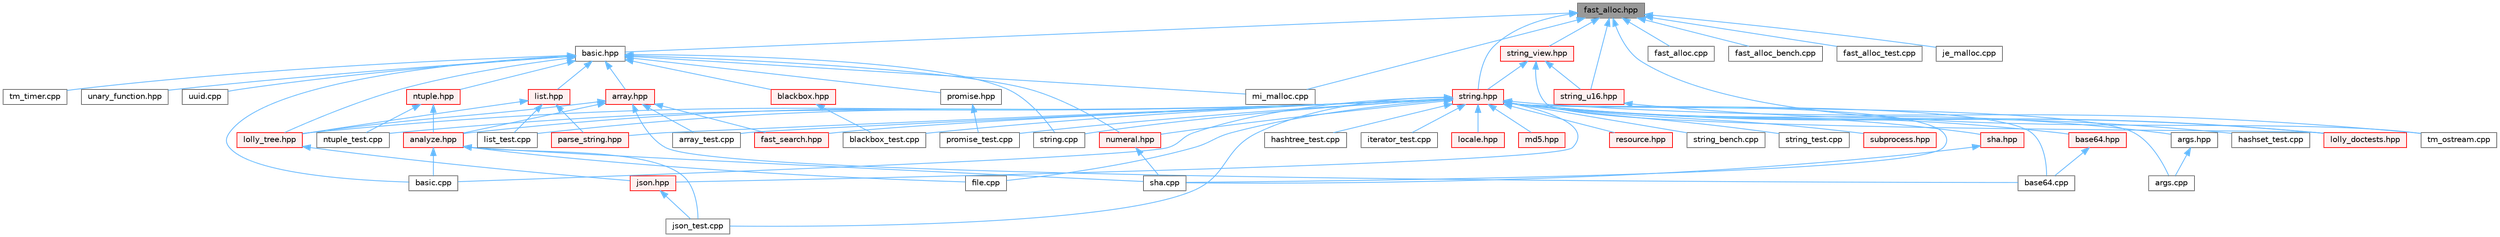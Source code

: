 digraph "fast_alloc.hpp"
{
 // LATEX_PDF_SIZE
  bgcolor="transparent";
  edge [fontname=Helvetica,fontsize=10,labelfontname=Helvetica,labelfontsize=10];
  node [fontname=Helvetica,fontsize=10,shape=box,height=0.2,width=0.4];
  Node1 [id="Node000001",label="fast_alloc.hpp",height=0.2,width=0.4,color="gray40", fillcolor="grey60", style="filled", fontcolor="black",tooltip=" "];
  Node1 -> Node2 [id="edge1_Node000001_Node000002",dir="back",color="steelblue1",style="solid",tooltip=" "];
  Node2 [id="Node000002",label="basic.hpp",height=0.2,width=0.4,color="grey40", fillcolor="white", style="filled",URL="$basic_8hpp.html",tooltip=" "];
  Node2 -> Node3 [id="edge2_Node000002_Node000003",dir="back",color="steelblue1",style="solid",tooltip=" "];
  Node3 [id="Node000003",label="array.hpp",height=0.2,width=0.4,color="red", fillcolor="#FFF0F0", style="filled",URL="$array_8hpp.html",tooltip=" "];
  Node3 -> Node4 [id="edge3_Node000003_Node000004",dir="back",color="steelblue1",style="solid",tooltip=" "];
  Node4 [id="Node000004",label="analyze.hpp",height=0.2,width=0.4,color="red", fillcolor="#FFF0F0", style="filled",URL="$analyze_8hpp.html",tooltip=" "];
  Node4 -> Node8 [id="edge4_Node000004_Node000008",dir="back",color="steelblue1",style="solid",tooltip=" "];
  Node8 [id="Node000008",label="basic.cpp",height=0.2,width=0.4,color="grey40", fillcolor="white", style="filled",URL="$basic_8cpp.html",tooltip=" "];
  Node4 -> Node10 [id="edge5_Node000004_Node000010",dir="back",color="steelblue1",style="solid",tooltip=" "];
  Node10 [id="Node000010",label="file.cpp",height=0.2,width=0.4,color="grey40", fillcolor="white", style="filled",URL="$file_8cpp.html",tooltip=" "];
  Node4 -> Node13 [id="edge6_Node000004_Node000013",dir="back",color="steelblue1",style="solid",tooltip=" "];
  Node13 [id="Node000013",label="json_test.cpp",height=0.2,width=0.4,color="grey40", fillcolor="white", style="filled",URL="$json__test_8cpp.html",tooltip=" "];
  Node4 -> Node18 [id="edge7_Node000004_Node000018",dir="back",color="steelblue1",style="solid",tooltip=" "];
  Node18 [id="Node000018",label="sha.cpp",height=0.2,width=0.4,color="grey40", fillcolor="white", style="filled",URL="$sha_8cpp.html",tooltip=" "];
  Node3 -> Node24 [id="edge8_Node000003_Node000024",dir="back",color="steelblue1",style="solid",tooltip=" "];
  Node24 [id="Node000024",label="array_test.cpp",height=0.2,width=0.4,color="grey40", fillcolor="white", style="filled",URL="$array__test_8cpp.html",tooltip=" "];
  Node3 -> Node25 [id="edge9_Node000003_Node000025",dir="back",color="steelblue1",style="solid",tooltip=" "];
  Node25 [id="Node000025",label="base64.cpp",height=0.2,width=0.4,color="grey40", fillcolor="white", style="filled",URL="$base64_8cpp.html",tooltip=" "];
  Node3 -> Node26 [id="edge10_Node000003_Node000026",dir="back",color="steelblue1",style="solid",tooltip=" "];
  Node26 [id="Node000026",label="fast_search.hpp",height=0.2,width=0.4,color="red", fillcolor="#FFF0F0", style="filled",URL="$fast__search_8hpp.html",tooltip=" "];
  Node3 -> Node28 [id="edge11_Node000003_Node000028",dir="back",color="steelblue1",style="solid",tooltip=" "];
  Node28 [id="Node000028",label="lolly_tree.hpp",height=0.2,width=0.4,color="red", fillcolor="#FFF0F0", style="filled",URL="$lolly__tree_8hpp.html",tooltip=" "];
  Node28 -> Node31 [id="edge12_Node000028_Node000031",dir="back",color="steelblue1",style="solid",tooltip=" "];
  Node31 [id="Node000031",label="json.hpp",height=0.2,width=0.4,color="red", fillcolor="#FFF0F0", style="filled",URL="$json_8hpp.html",tooltip=" "];
  Node31 -> Node13 [id="edge13_Node000031_Node000013",dir="back",color="steelblue1",style="solid",tooltip=" "];
  Node2 -> Node8 [id="edge14_Node000002_Node000008",dir="back",color="steelblue1",style="solid",tooltip=" "];
  Node2 -> Node88 [id="edge15_Node000002_Node000088",dir="back",color="steelblue1",style="solid",tooltip=" "];
  Node88 [id="Node000088",label="blackbox.hpp",height=0.2,width=0.4,color="red", fillcolor="#FFF0F0", style="filled",URL="$blackbox_8hpp.html",tooltip=" "];
  Node88 -> Node47 [id="edge16_Node000088_Node000047",dir="back",color="steelblue1",style="solid",tooltip=" "];
  Node47 [id="Node000047",label="blackbox_test.cpp",height=0.2,width=0.4,color="grey40", fillcolor="white", style="filled",URL="$blackbox__test_8cpp.html",tooltip=" "];
  Node2 -> Node89 [id="edge17_Node000002_Node000089",dir="back",color="steelblue1",style="solid",tooltip=" "];
  Node89 [id="Node000089",label="list.hpp",height=0.2,width=0.4,color="red", fillcolor="#FFF0F0", style="filled",URL="$list_8hpp.html",tooltip=" "];
  Node89 -> Node54 [id="edge18_Node000089_Node000054",dir="back",color="steelblue1",style="solid",tooltip=" "];
  Node54 [id="Node000054",label="list_test.cpp",height=0.2,width=0.4,color="grey40", fillcolor="white", style="filled",URL="$list__test_8cpp.html",tooltip=" "];
  Node89 -> Node28 [id="edge19_Node000089_Node000028",dir="back",color="steelblue1",style="solid",tooltip=" "];
  Node89 -> Node106 [id="edge20_Node000089_Node000106",dir="back",color="steelblue1",style="solid",tooltip=" "];
  Node106 [id="Node000106",label="parse_string.hpp",height=0.2,width=0.4,color="red", fillcolor="#FFF0F0", style="filled",URL="$parse__string_8hpp.html",tooltip=" "];
  Node2 -> Node28 [id="edge21_Node000002_Node000028",dir="back",color="steelblue1",style="solid",tooltip=" "];
  Node2 -> Node107 [id="edge22_Node000002_Node000107",dir="back",color="steelblue1",style="solid",tooltip=" "];
  Node107 [id="Node000107",label="mi_malloc.cpp",height=0.2,width=0.4,color="grey40", fillcolor="white", style="filled",URL="$mi__malloc_8cpp.html",tooltip=" "];
  Node2 -> Node108 [id="edge23_Node000002_Node000108",dir="back",color="steelblue1",style="solid",tooltip=" "];
  Node108 [id="Node000108",label="ntuple.hpp",height=0.2,width=0.4,color="red", fillcolor="#FFF0F0", style="filled",URL="$ntuple_8hpp.html",tooltip=" "];
  Node108 -> Node4 [id="edge24_Node000108_Node000004",dir="back",color="steelblue1",style="solid",tooltip=" "];
  Node108 -> Node55 [id="edge25_Node000108_Node000055",dir="back",color="steelblue1",style="solid",tooltip=" "];
  Node55 [id="Node000055",label="ntuple_test.cpp",height=0.2,width=0.4,color="grey40", fillcolor="white", style="filled",URL="$ntuple__test_8cpp.html",tooltip=" "];
  Node2 -> Node109 [id="edge26_Node000002_Node000109",dir="back",color="steelblue1",style="solid",tooltip=" "];
  Node109 [id="Node000109",label="numeral.hpp",height=0.2,width=0.4,color="red", fillcolor="#FFF0F0", style="filled",URL="$numeral_8hpp.html",tooltip=" "];
  Node109 -> Node18 [id="edge27_Node000109_Node000018",dir="back",color="steelblue1",style="solid",tooltip=" "];
  Node2 -> Node111 [id="edge28_Node000002_Node000111",dir="back",color="steelblue1",style="solid",tooltip=" "];
  Node111 [id="Node000111",label="promise.hpp",height=0.2,width=0.4,color="grey40", fillcolor="white", style="filled",URL="$promise_8hpp.html",tooltip=" "];
  Node111 -> Node58 [id="edge29_Node000111_Node000058",dir="back",color="steelblue1",style="solid",tooltip=" "];
  Node58 [id="Node000058",label="promise_test.cpp",height=0.2,width=0.4,color="grey40", fillcolor="white", style="filled",URL="$promise__test_8cpp.html",tooltip=" "];
  Node2 -> Node112 [id="edge30_Node000002_Node000112",dir="back",color="steelblue1",style="solid",tooltip=" "];
  Node112 [id="Node000112",label="string.cpp",height=0.2,width=0.4,color="grey40", fillcolor="white", style="filled",URL="$string_8cpp.html",tooltip=" "];
  Node2 -> Node79 [id="edge31_Node000002_Node000079",dir="back",color="steelblue1",style="solid",tooltip=" "];
  Node79 [id="Node000079",label="tm_timer.cpp",height=0.2,width=0.4,color="grey40", fillcolor="white", style="filled",URL="$tm__timer_8cpp.html",tooltip=" "];
  Node2 -> Node113 [id="edge32_Node000002_Node000113",dir="back",color="steelblue1",style="solid",tooltip=" "];
  Node113 [id="Node000113",label="unary_function.hpp",height=0.2,width=0.4,color="grey40", fillcolor="white", style="filled",URL="$unary__function_8hpp.html",tooltip=" "];
  Node2 -> Node114 [id="edge33_Node000002_Node000114",dir="back",color="steelblue1",style="solid",tooltip=" "];
  Node114 [id="Node000114",label="uuid.cpp",height=0.2,width=0.4,color="grey40", fillcolor="white", style="filled",URL="$uuid_8cpp.html",tooltip=" "];
  Node1 -> Node115 [id="edge34_Node000001_Node000115",dir="back",color="steelblue1",style="solid",tooltip=" "];
  Node115 [id="Node000115",label="fast_alloc.cpp",height=0.2,width=0.4,color="grey40", fillcolor="white", style="filled",URL="$fast__alloc_8cpp.html",tooltip=" "];
  Node1 -> Node83 [id="edge35_Node000001_Node000083",dir="back",color="steelblue1",style="solid",tooltip=" "];
  Node83 [id="Node000083",label="fast_alloc_bench.cpp",height=0.2,width=0.4,color="grey40", fillcolor="white", style="filled",URL="$fast__alloc__bench_8cpp.html",tooltip=" "];
  Node1 -> Node48 [id="edge36_Node000001_Node000048",dir="back",color="steelblue1",style="solid",tooltip=" "];
  Node48 [id="Node000048",label="fast_alloc_test.cpp",height=0.2,width=0.4,color="grey40", fillcolor="white", style="filled",URL="$fast__alloc__test_8cpp.html",tooltip=" "];
  Node1 -> Node116 [id="edge37_Node000001_Node000116",dir="back",color="steelblue1",style="solid",tooltip=" "];
  Node116 [id="Node000116",label="je_malloc.cpp",height=0.2,width=0.4,color="grey40", fillcolor="white", style="filled",URL="$je__malloc_8cpp.html",tooltip=" "];
  Node1 -> Node107 [id="edge38_Node000001_Node000107",dir="back",color="steelblue1",style="solid",tooltip=" "];
  Node1 -> Node117 [id="edge39_Node000001_Node000117",dir="back",color="steelblue1",style="solid",tooltip=" "];
  Node117 [id="Node000117",label="string.hpp",height=0.2,width=0.4,color="red", fillcolor="#FFF0F0", style="filled",URL="$string_8hpp.html",tooltip=" "];
  Node117 -> Node4 [id="edge40_Node000117_Node000004",dir="back",color="steelblue1",style="solid",tooltip=" "];
  Node117 -> Node118 [id="edge41_Node000117_Node000118",dir="back",color="steelblue1",style="solid",tooltip=" "];
  Node118 [id="Node000118",label="args.cpp",height=0.2,width=0.4,color="grey40", fillcolor="white", style="filled",URL="$args_8cpp.html",tooltip=" "];
  Node117 -> Node119 [id="edge42_Node000117_Node000119",dir="back",color="steelblue1",style="solid",tooltip=" "];
  Node119 [id="Node000119",label="args.hpp",height=0.2,width=0.4,color="grey40", fillcolor="white", style="filled",URL="$args_8hpp.html",tooltip=" "];
  Node119 -> Node118 [id="edge43_Node000119_Node000118",dir="back",color="steelblue1",style="solid",tooltip=" "];
  Node117 -> Node24 [id="edge44_Node000117_Node000024",dir="back",color="steelblue1",style="solid",tooltip=" "];
  Node117 -> Node25 [id="edge45_Node000117_Node000025",dir="back",color="steelblue1",style="solid",tooltip=" "];
  Node117 -> Node120 [id="edge46_Node000117_Node000120",dir="back",color="steelblue1",style="solid",tooltip=" "];
  Node120 [id="Node000120",label="base64.hpp",height=0.2,width=0.4,color="red", fillcolor="#FFF0F0", style="filled",URL="$base64_8hpp.html",tooltip=" "];
  Node120 -> Node25 [id="edge47_Node000120_Node000025",dir="back",color="steelblue1",style="solid",tooltip=" "];
  Node117 -> Node8 [id="edge48_Node000117_Node000008",dir="back",color="steelblue1",style="solid",tooltip=" "];
  Node117 -> Node47 [id="edge49_Node000117_Node000047",dir="back",color="steelblue1",style="solid",tooltip=" "];
  Node117 -> Node26 [id="edge50_Node000117_Node000026",dir="back",color="steelblue1",style="solid",tooltip=" "];
  Node117 -> Node10 [id="edge51_Node000117_Node000010",dir="back",color="steelblue1",style="solid",tooltip=" "];
  Node117 -> Node51 [id="edge52_Node000117_Node000051",dir="back",color="steelblue1",style="solid",tooltip=" "];
  Node51 [id="Node000051",label="hashset_test.cpp",height=0.2,width=0.4,color="grey40", fillcolor="white", style="filled",URL="$hashset__test_8cpp.html",tooltip=" "];
  Node117 -> Node52 [id="edge53_Node000117_Node000052",dir="back",color="steelblue1",style="solid",tooltip=" "];
  Node52 [id="Node000052",label="hashtree_test.cpp",height=0.2,width=0.4,color="grey40", fillcolor="white", style="filled",URL="$hashtree__test_8cpp.html",tooltip=" "];
  Node117 -> Node53 [id="edge54_Node000117_Node000053",dir="back",color="steelblue1",style="solid",tooltip=" "];
  Node53 [id="Node000053",label="iterator_test.cpp",height=0.2,width=0.4,color="grey40", fillcolor="white", style="filled",URL="$iterator__test_8cpp.html",tooltip=" "];
  Node117 -> Node31 [id="edge55_Node000117_Node000031",dir="back",color="steelblue1",style="solid",tooltip=" "];
  Node117 -> Node13 [id="edge56_Node000117_Node000013",dir="back",color="steelblue1",style="solid",tooltip=" "];
  Node117 -> Node54 [id="edge57_Node000117_Node000054",dir="back",color="steelblue1",style="solid",tooltip=" "];
  Node117 -> Node121 [id="edge58_Node000117_Node000121",dir="back",color="steelblue1",style="solid",tooltip=" "];
  Node121 [id="Node000121",label="locale.hpp",height=0.2,width=0.4,color="red", fillcolor="#FFF0F0", style="filled",URL="$locale_8hpp.html",tooltip=" "];
  Node117 -> Node44 [id="edge59_Node000117_Node000044",dir="back",color="steelblue1",style="solid",tooltip=" "];
  Node44 [id="Node000044",label="lolly_doctests.hpp",height=0.2,width=0.4,color="red", fillcolor="#FFF0F0", style="filled",URL="$lolly__doctests_8hpp.html",tooltip=" "];
  Node117 -> Node28 [id="edge60_Node000117_Node000028",dir="back",color="steelblue1",style="solid",tooltip=" "];
  Node117 -> Node70 [id="edge61_Node000117_Node000070",dir="back",color="steelblue1",style="solid",tooltip=" "];
  Node70 [id="Node000070",label="md5.hpp",height=0.2,width=0.4,color="red", fillcolor="#FFF0F0", style="filled",URL="$md5_8hpp.html",tooltip=" "];
  Node117 -> Node55 [id="edge62_Node000117_Node000055",dir="back",color="steelblue1",style="solid",tooltip=" "];
  Node117 -> Node109 [id="edge63_Node000117_Node000109",dir="back",color="steelblue1",style="solid",tooltip=" "];
  Node117 -> Node106 [id="edge64_Node000117_Node000106",dir="back",color="steelblue1",style="solid",tooltip=" "];
  Node117 -> Node58 [id="edge65_Node000117_Node000058",dir="back",color="steelblue1",style="solid",tooltip=" "];
  Node117 -> Node101 [id="edge66_Node000117_Node000101",dir="back",color="steelblue1",style="solid",tooltip=" "];
  Node101 [id="Node000101",label="resource.hpp",height=0.2,width=0.4,color="red", fillcolor="#FFF0F0", style="filled",URL="$resource_8hpp.html",tooltip=" "];
  Node117 -> Node18 [id="edge67_Node000117_Node000018",dir="back",color="steelblue1",style="solid",tooltip=" "];
  Node117 -> Node71 [id="edge68_Node000117_Node000071",dir="back",color="steelblue1",style="solid",tooltip=" "];
  Node71 [id="Node000071",label="sha.hpp",height=0.2,width=0.4,color="red", fillcolor="#FFF0F0", style="filled",URL="$sha_8hpp.html",tooltip=" "];
  Node71 -> Node18 [id="edge69_Node000071_Node000018",dir="back",color="steelblue1",style="solid",tooltip=" "];
  Node117 -> Node112 [id="edge70_Node000117_Node000112",dir="back",color="steelblue1",style="solid",tooltip=" "];
  Node117 -> Node84 [id="edge71_Node000117_Node000084",dir="back",color="steelblue1",style="solid",tooltip=" "];
  Node84 [id="Node000084",label="string_bench.cpp",height=0.2,width=0.4,color="grey40", fillcolor="white", style="filled",URL="$string__bench_8cpp.html",tooltip=" "];
  Node117 -> Node61 [id="edge72_Node000117_Node000061",dir="back",color="steelblue1",style="solid",tooltip=" "];
  Node61 [id="Node000061",label="string_test.cpp",height=0.2,width=0.4,color="grey40", fillcolor="white", style="filled",URL="$string__test_8cpp.html",tooltip=" "];
  Node117 -> Node122 [id="edge73_Node000117_Node000122",dir="back",color="steelblue1",style="solid",tooltip=" "];
  Node122 [id="Node000122",label="subprocess.hpp",height=0.2,width=0.4,color="red", fillcolor="#FFF0F0", style="filled",URL="$subprocess_8hpp.html",tooltip=" "];
  Node117 -> Node124 [id="edge74_Node000117_Node000124",dir="back",color="steelblue1",style="solid",tooltip=" "];
  Node124 [id="Node000124",label="tm_ostream.cpp",height=0.2,width=0.4,color="grey40", fillcolor="white", style="filled",URL="$tm__ostream_8cpp.html",tooltip=" "];
  Node1 -> Node130 [id="edge75_Node000001_Node000130",dir="back",color="steelblue1",style="solid",tooltip=" "];
  Node130 [id="Node000130",label="string_u16.hpp",height=0.2,width=0.4,color="red", fillcolor="#FFF0F0", style="filled",URL="$string__u16_8hpp.html",tooltip=" "];
  Node130 -> Node44 [id="edge76_Node000130_Node000044",dir="back",color="steelblue1",style="solid",tooltip=" "];
  Node1 -> Node133 [id="edge77_Node000001_Node000133",dir="back",color="steelblue1",style="solid",tooltip=" "];
  Node133 [id="Node000133",label="string_view.hpp",height=0.2,width=0.4,color="red", fillcolor="#FFF0F0", style="filled",URL="$string__view_8hpp.html",tooltip=" "];
  Node133 -> Node44 [id="edge78_Node000133_Node000044",dir="back",color="steelblue1",style="solid",tooltip=" "];
  Node133 -> Node117 [id="edge79_Node000133_Node000117",dir="back",color="steelblue1",style="solid",tooltip=" "];
  Node133 -> Node130 [id="edge80_Node000133_Node000130",dir="back",color="steelblue1",style="solid",tooltip=" "];
  Node1 -> Node124 [id="edge81_Node000001_Node000124",dir="back",color="steelblue1",style="solid",tooltip=" "];
}
